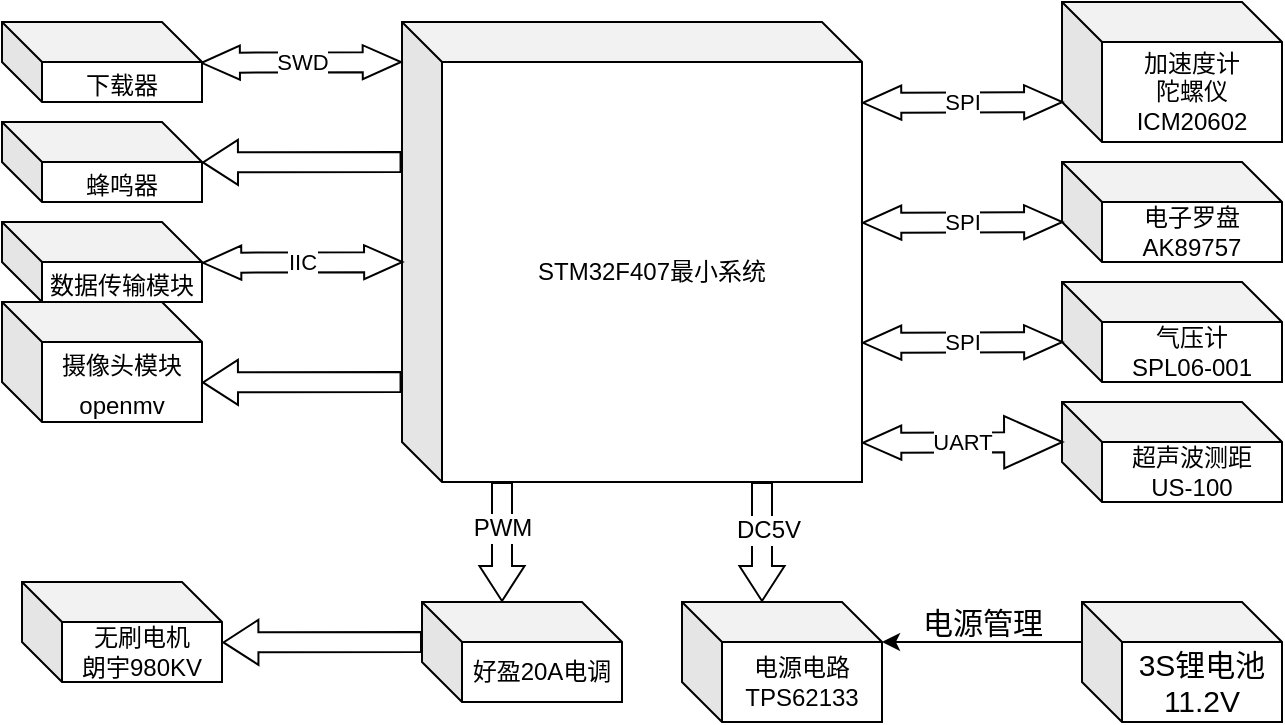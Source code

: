 <mxfile version="18.0.7" type="github">
  <diagram id="IgAtLRoqaORFCgqY8lEI" name="Page-1">
    <mxGraphModel dx="1280" dy="864" grid="1" gridSize="10" guides="1" tooltips="1" connect="1" arrows="1" fold="1" page="1" pageScale="1" pageWidth="827" pageHeight="1169" math="0" shadow="0">
      <root>
        <mxCell id="0" />
        <mxCell id="1" parent="0" />
        <mxCell id="XRNb0y5-1gbLOPC4F7S8-13" value="STM32F407最小系统" style="shape=cube;whiteSpace=wrap;html=1;boundedLbl=1;backgroundOutline=1;darkOpacity=0.05;darkOpacity2=0.1;" vertex="1" parent="1">
          <mxGeometry x="250" y="130" width="230" height="230" as="geometry" />
        </mxCell>
        <mxCell id="XRNb0y5-1gbLOPC4F7S8-14" value="加速度计&lt;br&gt;陀螺仪&lt;br&gt;ICM20602" style="shape=cube;whiteSpace=wrap;html=1;boundedLbl=1;backgroundOutline=1;darkOpacity=0.05;darkOpacity2=0.1;size=20;" vertex="1" parent="1">
          <mxGeometry x="580" y="120" width="110" height="70" as="geometry" />
        </mxCell>
        <mxCell id="XRNb0y5-1gbLOPC4F7S8-23" value="电子罗盘&lt;br&gt;AK89757" style="shape=cube;whiteSpace=wrap;html=1;boundedLbl=1;backgroundOutline=1;darkOpacity=0.05;darkOpacity2=0.1;size=20;" vertex="1" parent="1">
          <mxGeometry x="580" y="200" width="110" height="50" as="geometry" />
        </mxCell>
        <mxCell id="XRNb0y5-1gbLOPC4F7S8-24" value="" style="shape=flexArrow;endArrow=classic;startArrow=classic;html=1;rounded=0;entryX=0;entryY=0;entryDx=0;entryDy=15;entryPerimeter=0;exitX=0.997;exitY=0.127;exitDx=0;exitDy=0;exitPerimeter=0;endWidth=6;endSize=6.047;startWidth=6;startSize=6.047;" edge="1" parent="1">
          <mxGeometry width="100" height="100" relative="1" as="geometry">
            <mxPoint x="480.0" y="230.4" as="sourcePoint" />
            <mxPoint x="580.69" y="230" as="targetPoint" />
          </mxGeometry>
        </mxCell>
        <mxCell id="XRNb0y5-1gbLOPC4F7S8-25" value="SPI" style="edgeLabel;html=1;align=center;verticalAlign=middle;resizable=0;points=[];" vertex="1" connectable="0" parent="XRNb0y5-1gbLOPC4F7S8-24">
          <mxGeometry x="-0.143" relative="1" as="geometry">
            <mxPoint x="7" as="offset" />
          </mxGeometry>
        </mxCell>
        <mxCell id="XRNb0y5-1gbLOPC4F7S8-26" value="气压计&lt;br&gt;SPL06-001" style="shape=cube;whiteSpace=wrap;html=1;boundedLbl=1;backgroundOutline=1;darkOpacity=0.05;darkOpacity2=0.1;size=20;" vertex="1" parent="1">
          <mxGeometry x="580" y="260" width="110" height="50" as="geometry" />
        </mxCell>
        <mxCell id="XRNb0y5-1gbLOPC4F7S8-27" value="" style="shape=flexArrow;endArrow=classic;startArrow=classic;html=1;rounded=0;entryX=0;entryY=0;entryDx=0;entryDy=15;entryPerimeter=0;exitX=0.997;exitY=0.127;exitDx=0;exitDy=0;exitPerimeter=0;endWidth=6;endSize=6.047;startWidth=6;startSize=6.047;" edge="1" parent="1">
          <mxGeometry width="100" height="100" relative="1" as="geometry">
            <mxPoint x="480" y="290.4" as="sourcePoint" />
            <mxPoint x="580.69" y="290" as="targetPoint" />
          </mxGeometry>
        </mxCell>
        <mxCell id="XRNb0y5-1gbLOPC4F7S8-28" value="SPI" style="edgeLabel;html=1;align=center;verticalAlign=middle;resizable=0;points=[];" vertex="1" connectable="0" parent="XRNb0y5-1gbLOPC4F7S8-27">
          <mxGeometry x="-0.143" relative="1" as="geometry">
            <mxPoint x="7" as="offset" />
          </mxGeometry>
        </mxCell>
        <mxCell id="XRNb0y5-1gbLOPC4F7S8-29" value="超声波测距&lt;br&gt;US-100" style="shape=cube;whiteSpace=wrap;html=1;boundedLbl=1;backgroundOutline=1;darkOpacity=0.05;darkOpacity2=0.1;size=20;" vertex="1" parent="1">
          <mxGeometry x="580" y="320" width="110" height="50" as="geometry" />
        </mxCell>
        <mxCell id="XRNb0y5-1gbLOPC4F7S8-30" value="" style="shape=flexArrow;endArrow=classic;startArrow=classic;html=1;rounded=0;entryX=0;entryY=0;entryDx=0;entryDy=15;entryPerimeter=0;exitX=0.997;exitY=0.127;exitDx=0;exitDy=0;exitPerimeter=0;endWidth=6;endSize=6.047;startWidth=6;startSize=6.047;" edge="1" parent="1">
          <mxGeometry width="100" height="100" relative="1" as="geometry">
            <mxPoint x="480" y="170.4" as="sourcePoint" />
            <mxPoint x="580.69" y="170" as="targetPoint" />
          </mxGeometry>
        </mxCell>
        <mxCell id="XRNb0y5-1gbLOPC4F7S8-31" value="SPI" style="edgeLabel;html=1;align=center;verticalAlign=middle;resizable=0;points=[];" vertex="1" connectable="0" parent="XRNb0y5-1gbLOPC4F7S8-30">
          <mxGeometry x="-0.143" relative="1" as="geometry">
            <mxPoint x="7" as="offset" />
          </mxGeometry>
        </mxCell>
        <mxCell id="XRNb0y5-1gbLOPC4F7S8-32" value="" style="shape=flexArrow;endArrow=classic;startArrow=classic;html=1;rounded=0;entryX=0;entryY=0;entryDx=0;entryDy=15;entryPerimeter=0;exitX=0.997;exitY=0.127;exitDx=0;exitDy=0;exitPerimeter=0;endWidth=15.2;endSize=9.376;startWidth=6;startSize=6.047;" edge="1" parent="1">
          <mxGeometry width="100" height="100" relative="1" as="geometry">
            <mxPoint x="480" y="340.4" as="sourcePoint" />
            <mxPoint x="580.69" y="340" as="targetPoint" />
          </mxGeometry>
        </mxCell>
        <mxCell id="XRNb0y5-1gbLOPC4F7S8-33" value="UART" style="edgeLabel;html=1;align=center;verticalAlign=middle;resizable=0;points=[];" vertex="1" connectable="0" parent="XRNb0y5-1gbLOPC4F7S8-32">
          <mxGeometry x="-0.143" relative="1" as="geometry">
            <mxPoint x="7" as="offset" />
          </mxGeometry>
        </mxCell>
        <mxCell id="XRNb0y5-1gbLOPC4F7S8-41" value="" style="shape=flexArrow;endArrow=classic;startArrow=classic;html=1;rounded=0;entryX=0;entryY=0;entryDx=0;entryDy=15;entryPerimeter=0;exitX=0.997;exitY=0.127;exitDx=0;exitDy=0;exitPerimeter=0;endWidth=6;endSize=6.047;startWidth=6;startSize=6.047;" edge="1" parent="1">
          <mxGeometry width="100" height="100" relative="1" as="geometry">
            <mxPoint x="149.31" y="150.4" as="sourcePoint" />
            <mxPoint x="250.0" y="150" as="targetPoint" />
          </mxGeometry>
        </mxCell>
        <mxCell id="XRNb0y5-1gbLOPC4F7S8-42" value="SWD" style="edgeLabel;html=1;align=center;verticalAlign=middle;resizable=0;points=[];" vertex="1" connectable="0" parent="XRNb0y5-1gbLOPC4F7S8-41">
          <mxGeometry x="-0.143" relative="1" as="geometry">
            <mxPoint x="7" as="offset" />
          </mxGeometry>
        </mxCell>
        <mxCell id="XRNb0y5-1gbLOPC4F7S8-43" value="&lt;font style=&quot;font-size: 12px;&quot;&gt;下载器&lt;/font&gt;" style="shape=cube;whiteSpace=wrap;html=1;boundedLbl=1;backgroundOutline=1;darkOpacity=0.05;darkOpacity2=0.1;fontSize=16;" vertex="1" parent="1">
          <mxGeometry x="50" y="130" width="100" height="40" as="geometry" />
        </mxCell>
        <mxCell id="XRNb0y5-1gbLOPC4F7S8-46" value="" style="shape=flexArrow;endArrow=classic;html=1;rounded=0;fontSize=12;endWidth=11.538;endSize=5.492;exitX=-0.001;exitY=0.273;exitDx=0;exitDy=0;exitPerimeter=0;" edge="1" parent="1">
          <mxGeometry width="50" height="50" relative="1" as="geometry">
            <mxPoint x="249.77" y="200.0" as="sourcePoint" />
            <mxPoint x="150" y="200.21" as="targetPoint" />
          </mxGeometry>
        </mxCell>
        <mxCell id="XRNb0y5-1gbLOPC4F7S8-48" value="&lt;font style=&quot;font-size: 12px;&quot;&gt;蜂鸣器&lt;/font&gt;" style="shape=cube;whiteSpace=wrap;html=1;boundedLbl=1;backgroundOutline=1;darkOpacity=0.05;darkOpacity2=0.1;fontSize=16;" vertex="1" parent="1">
          <mxGeometry x="50" y="180" width="100" height="40" as="geometry" />
        </mxCell>
        <mxCell id="XRNb0y5-1gbLOPC4F7S8-49" value="" style="shape=flexArrow;endArrow=classic;startArrow=classic;html=1;rounded=0;entryX=0;entryY=0;entryDx=0;entryDy=15;entryPerimeter=0;exitX=0.997;exitY=0.127;exitDx=0;exitDy=0;exitPerimeter=0;endWidth=6;endSize=6.047;startWidth=6;startSize=6.047;" edge="1" parent="1">
          <mxGeometry width="100" height="100" relative="1" as="geometry">
            <mxPoint x="150.0" y="250.4" as="sourcePoint" />
            <mxPoint x="250.69" y="250" as="targetPoint" />
          </mxGeometry>
        </mxCell>
        <mxCell id="XRNb0y5-1gbLOPC4F7S8-50" value="IIC" style="edgeLabel;html=1;align=center;verticalAlign=middle;resizable=0;points=[];" vertex="1" connectable="0" parent="XRNb0y5-1gbLOPC4F7S8-49">
          <mxGeometry x="-0.143" relative="1" as="geometry">
            <mxPoint x="7" as="offset" />
          </mxGeometry>
        </mxCell>
        <mxCell id="XRNb0y5-1gbLOPC4F7S8-51" value="&lt;font style=&quot;font-size: 12px;&quot;&gt;数据传输模块&lt;/font&gt;" style="shape=cube;whiteSpace=wrap;html=1;boundedLbl=1;backgroundOutline=1;darkOpacity=0.05;darkOpacity2=0.1;fontSize=16;" vertex="1" parent="1">
          <mxGeometry x="50" y="230" width="100" height="40" as="geometry" />
        </mxCell>
        <mxCell id="XRNb0y5-1gbLOPC4F7S8-52" value="" style="shape=flexArrow;endArrow=classic;html=1;rounded=0;fontSize=12;endWidth=11.538;endSize=5.492;exitX=-0.001;exitY=0.273;exitDx=0;exitDy=0;exitPerimeter=0;" edge="1" parent="1">
          <mxGeometry width="50" height="50" relative="1" as="geometry">
            <mxPoint x="249.77" y="310" as="sourcePoint" />
            <mxPoint x="150" y="310.21" as="targetPoint" />
          </mxGeometry>
        </mxCell>
        <mxCell id="XRNb0y5-1gbLOPC4F7S8-53" value="&lt;font style=&quot;font-size: 12px;&quot;&gt;摄像头模块&lt;br&gt;openmv&lt;br&gt;&lt;/font&gt;" style="shape=cube;whiteSpace=wrap;html=1;boundedLbl=1;backgroundOutline=1;darkOpacity=0.05;darkOpacity2=0.1;fontSize=16;" vertex="1" parent="1">
          <mxGeometry x="50" y="270" width="100" height="60" as="geometry" />
        </mxCell>
        <mxCell id="XRNb0y5-1gbLOPC4F7S8-64" value="好盈20A电调" style="shape=cube;whiteSpace=wrap;html=1;boundedLbl=1;backgroundOutline=1;darkOpacity=0.05;darkOpacity2=0.1;fontSize=12;" vertex="1" parent="1">
          <mxGeometry x="260" y="420" width="100" height="50" as="geometry" />
        </mxCell>
        <mxCell id="XRNb0y5-1gbLOPC4F7S8-66" value="" style="shape=flexArrow;endArrow=classic;html=1;rounded=0;fontSize=12;endWidth=11.538;endSize=5.492;entryX=0;entryY=0;entryDx=40;entryDy=0;entryPerimeter=0;" edge="1" parent="1" target="XRNb0y5-1gbLOPC4F7S8-64">
          <mxGeometry width="50" height="50" relative="1" as="geometry">
            <mxPoint x="300" y="360" as="sourcePoint" />
            <mxPoint x="160.23" y="310.21" as="targetPoint" />
          </mxGeometry>
        </mxCell>
        <mxCell id="XRNb0y5-1gbLOPC4F7S8-70" value="PWM" style="edgeLabel;html=1;align=center;verticalAlign=middle;resizable=0;points=[];fontSize=12;" vertex="1" connectable="0" parent="XRNb0y5-1gbLOPC4F7S8-66">
          <mxGeometry x="-0.239" relative="1" as="geometry">
            <mxPoint as="offset" />
          </mxGeometry>
        </mxCell>
        <mxCell id="XRNb0y5-1gbLOPC4F7S8-68" value="电源电路&lt;br&gt;TPS62133" style="shape=cube;whiteSpace=wrap;html=1;boundedLbl=1;backgroundOutline=1;darkOpacity=0.05;darkOpacity2=0.1;fontSize=12;" vertex="1" parent="1">
          <mxGeometry x="390" y="420" width="100" height="60" as="geometry" />
        </mxCell>
        <mxCell id="XRNb0y5-1gbLOPC4F7S8-69" value="" style="shape=flexArrow;endArrow=classic;html=1;rounded=0;fontSize=12;endWidth=11.538;endSize=5.492;entryX=0;entryY=0;entryDx=40;entryDy=0;entryPerimeter=0;" edge="1" parent="1" target="XRNb0y5-1gbLOPC4F7S8-68">
          <mxGeometry width="50" height="50" relative="1" as="geometry">
            <mxPoint x="430" y="360" as="sourcePoint" />
            <mxPoint x="310" y="430" as="targetPoint" />
          </mxGeometry>
        </mxCell>
        <mxCell id="XRNb0y5-1gbLOPC4F7S8-71" value="DC5V" style="edgeLabel;html=1;align=center;verticalAlign=middle;resizable=0;points=[];fontSize=12;" vertex="1" connectable="0" parent="XRNb0y5-1gbLOPC4F7S8-69">
          <mxGeometry x="-0.192" y="3" relative="1" as="geometry">
            <mxPoint as="offset" />
          </mxGeometry>
        </mxCell>
        <mxCell id="XRNb0y5-1gbLOPC4F7S8-72" value="3S锂电池&lt;br&gt;11.2V" style="shape=cube;whiteSpace=wrap;html=1;boundedLbl=1;backgroundOutline=1;darkOpacity=0.05;darkOpacity2=0.1;fontSize=15;" vertex="1" parent="1">
          <mxGeometry x="590" y="420" width="100" height="60" as="geometry" />
        </mxCell>
        <mxCell id="XRNb0y5-1gbLOPC4F7S8-73" value="" style="endArrow=classic;html=1;rounded=0;fontSize=15;exitX=0;exitY=0;exitDx=0;exitDy=20;exitPerimeter=0;entryX=0;entryY=0;entryDx=100;entryDy=20;entryPerimeter=0;" edge="1" parent="1" source="XRNb0y5-1gbLOPC4F7S8-72" target="XRNb0y5-1gbLOPC4F7S8-68">
          <mxGeometry width="50" height="50" relative="1" as="geometry">
            <mxPoint x="510" y="330" as="sourcePoint" />
            <mxPoint x="560" y="280" as="targetPoint" />
          </mxGeometry>
        </mxCell>
        <mxCell id="XRNb0y5-1gbLOPC4F7S8-74" value="电源管理" style="text;html=1;align=center;verticalAlign=middle;resizable=0;points=[];autosize=1;strokeColor=none;fillColor=none;fontSize=15;" vertex="1" parent="1">
          <mxGeometry x="500" y="420" width="80" height="20" as="geometry" />
        </mxCell>
        <mxCell id="XRNb0y5-1gbLOPC4F7S8-75" value="无刷电机&lt;br&gt;朗宇980KV" style="shape=cube;whiteSpace=wrap;html=1;boundedLbl=1;backgroundOutline=1;darkOpacity=0.05;darkOpacity2=0.1;fontSize=12;" vertex="1" parent="1">
          <mxGeometry x="60" y="410" width="100" height="50" as="geometry" />
        </mxCell>
        <mxCell id="XRNb0y5-1gbLOPC4F7S8-76" value="" style="shape=flexArrow;endArrow=classic;html=1;rounded=0;fontSize=12;endWidth=11.538;endSize=5.492;exitX=-0.001;exitY=0.273;exitDx=0;exitDy=0;exitPerimeter=0;" edge="1" parent="1">
          <mxGeometry width="50" height="50" relative="1" as="geometry">
            <mxPoint x="260.0" y="440" as="sourcePoint" />
            <mxPoint x="160.23" y="440.21" as="targetPoint" />
          </mxGeometry>
        </mxCell>
      </root>
    </mxGraphModel>
  </diagram>
</mxfile>
